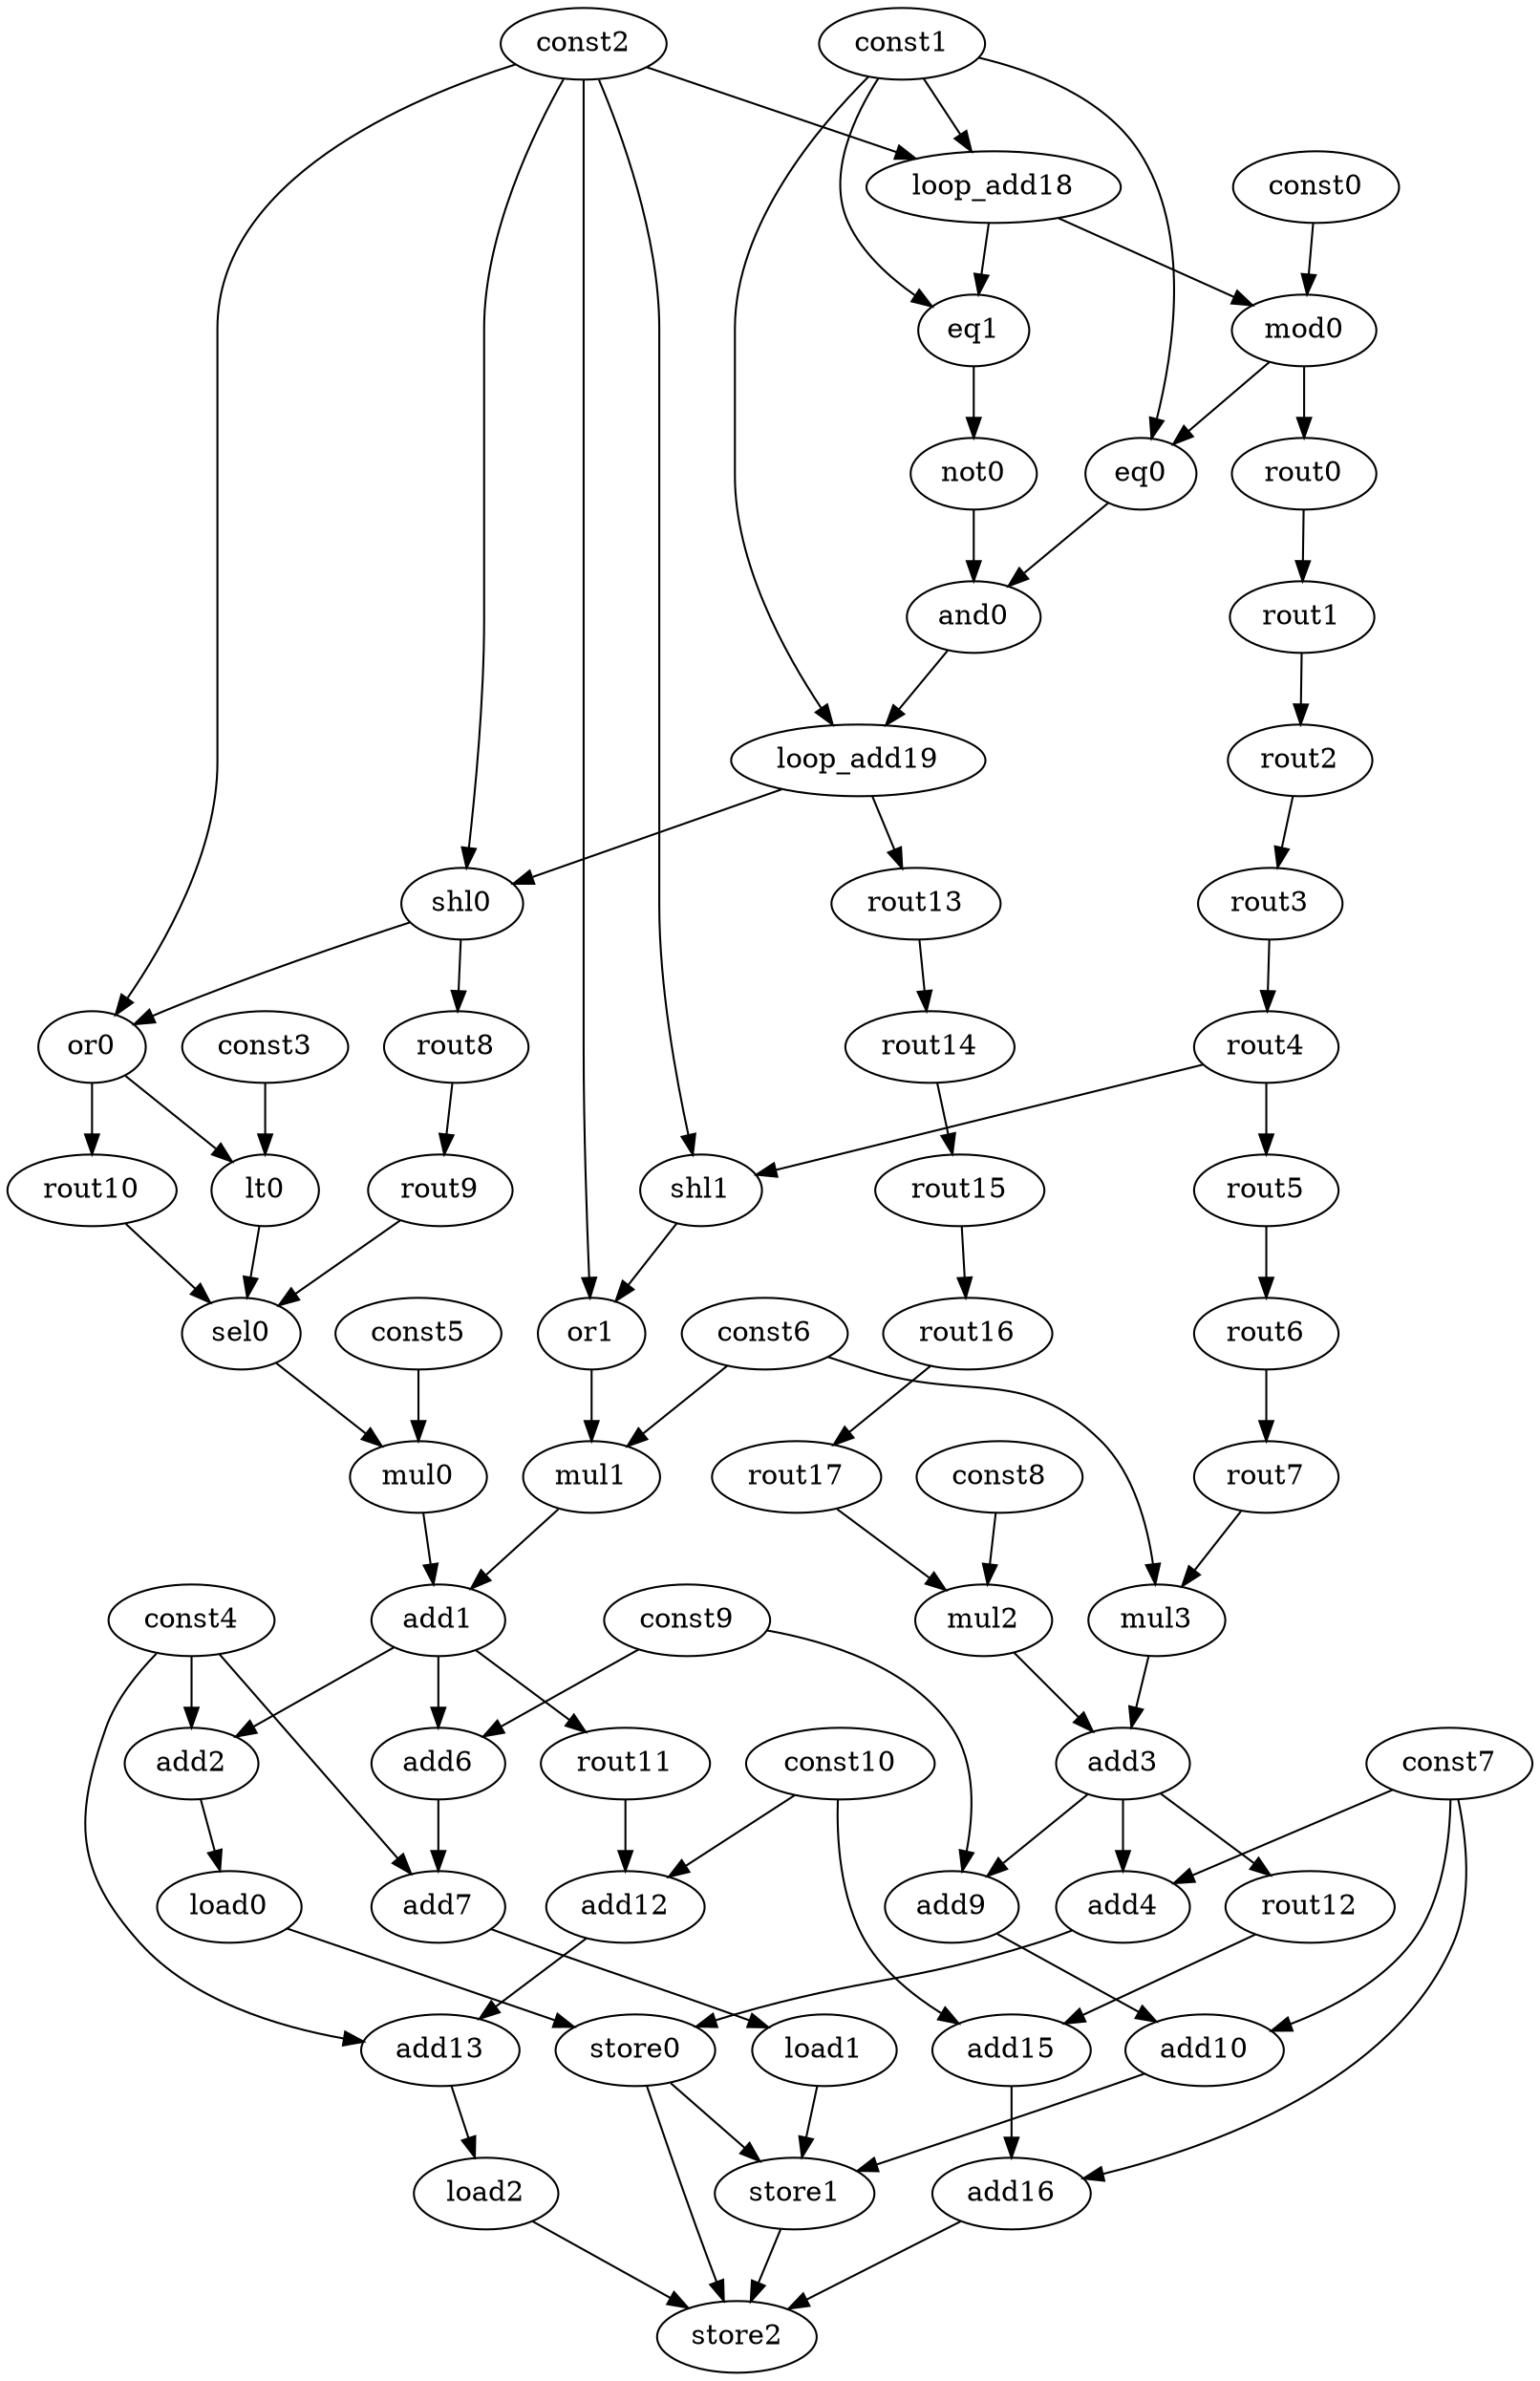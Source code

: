 digraph G {
	const0[opcode=const, val=2304]
	mod0[opcode=mod, llvm="%7", schedule=1]
	const1[opcode=const, val=0]
	eq0[opcode=eq, llvm="%8", schedule=2]
	eq1[opcode=eq, llvm="%9", schedule=1]
	not0[opcode=not, llvm="%9", schedule=2]
	and0[opcode=and, llvm="%10", schedule=3]
	const2[opcode=const, val=1]
	shl0[opcode=shl, llvm="%13", schedule=5]
	or0[opcode=or, llvm="%14", schedule=6]
	const3[opcode=const, val=2591]
	lt0[opcode=lt, llvm="%15", schedule=7]
	sel0[opcode=sel, llvm="%16", schedule=8]
	shl1[opcode=shl, llvm="%17", schedule=7]
	or1[opcode=or, llvm="%18", schedule=8]
	const4[opcode=const, llvm="%1"]
	const5[opcode=const, val=27648]
	mul0[opcode=mul, llvm="%19", schedule=9]
	const6[opcode=const, val=6]
	mul1[opcode=mul, llvm="%19", schedule=9]
	add1[opcode=add, llvm="%19", schedule=10]
	add2[opcode=add, llvm="%19", schedule=11]
	load0[opcode=load, llvm="%20", schedule=12]
	const7[opcode=const, llvm="%0"]
	const8[opcode=const, val=13824]
	mul2[opcode=mul, llvm="%21", schedule=10]
	mul3[opcode=mul, llvm="%21", schedule=10]
	add3[opcode=add, llvm="%21", schedule=11]
	add4[opcode=add, llvm="%21", schedule=12]
	store0[opcode=store, llvm="store", schedule=13]
	const9[opcode=const, val=2]
	add6[opcode=add, llvm="%22", schedule=11]
	add7[opcode=add, llvm="%22", schedule=12]
	load1[opcode=load, llvm="%23", schedule=13]
	add9[opcode=add, llvm="%24", schedule=12]
	add10[opcode=add, llvm="%24", schedule=13]
	store1[opcode=store, llvm="store", schedule=14]
	const10[opcode=const, val=4]
	add12[opcode=add, llvm="%25", schedule=12]
	add13[opcode=add, llvm="%25", schedule=13]
	load2[opcode=load, llvm="%26", schedule=14]
	add15[opcode=add, llvm="%27", schedule=13]
	add16[opcode=add, llvm="%27", schedule=14]
	store2[opcode=store, llvm="store", schedule=15]
	loop_add18[opcode=add, llvm="%5", schedule=0]
	loop_add19[opcode=add, llvm="%6", schedule=4]
	rout0[opcode=rout, schedule=2]
	rout1[opcode=rout, schedule=3]
	rout2[opcode=rout, schedule=4]
	rout3[opcode=rout, schedule=5]
	rout4[opcode=rout, schedule=6]
	rout5[opcode=rout, schedule=7]
	rout6[opcode=rout, schedule=8]
	rout7[opcode=rout, schedule=9]
	rout8[opcode=rout, schedule=6]
	rout9[opcode=rout, schedule=7]
	rout10[opcode=rout, schedule=7]
	rout11[opcode=rout, schedule=11]
	rout12[opcode=rout, schedule=12]
	rout13[opcode=rout, schedule=5]
	rout14[opcode=rout, schedule=6]
	rout15[opcode=rout, schedule=7]
	rout16[opcode=rout, schedule=8]
	rout17[opcode=rout, schedule=9]
	loop_add18->mod0[operand=0]
	const0->mod0[operand=1]
	mod0->eq0[operand=0]
	const1->eq0[operand=1]
	loop_add18->eq1[operand=0]
	const1->eq1[operand=1]
	eq1->not0[operand=0]
	not0->and0[operand=0]
	eq0->and0[operand=1]
	loop_add19->shl0[operand=0]
	const2->shl0[operand=1]
	shl0->or0[operand=0]
	const2->or0[operand=1]
	const3->lt0[operand=0]
	or0->lt0[operand=1]
	lt0->sel0[operand=0]
	rout9->sel0[operand=1]
	rout10->sel0[operand=2]
	rout4->shl1[operand=0]
	const2->shl1[operand=1]
	shl1->or1[operand=0]
	const2->or1[operand=1]
	sel0->mul0[operand=0]
	const5->mul0[operand=1]
	or1->mul1[operand=0]
	const6->mul1[operand=1]
	mul0->add1[operand=0]
	mul1->add1[operand=1]
	const4->add2[operand=0]
	add1->add2[operand=1]
	add2->load0[operand=0]
	rout17->mul2[operand=0]
	const8->mul2[operand=1]
	rout7->mul3[operand=0]
	const6->mul3[operand=1]
	mul2->add3[operand=0]
	mul3->add3[operand=1]
	const7->add4[operand=0]
	add3->add4[operand=1]
	load0->store0[operand=0]
	add4->store0[operand=1]
	add1->add6[operand=0]
	const9->add6[operand=1]
	const4->add7[operand=0]
	add6->add7[operand=1]
	add7->load1[operand=0]
	add3->add9[operand=0]
	const9->add9[operand=1]
	const7->add10[operand=0]
	add9->add10[operand=1]
	load1->store1[operand=0]
	add10->store1[operand=1]
	store0->store1[operand=-1, type=order]
	rout11->add12[operand=0]
	const10->add12[operand=1]
	const4->add13[operand=0]
	add12->add13[operand=1]
	add13->load2[operand=0]
	rout12->add15[operand=0]
	const10->add15[operand=1]
	const7->add16[operand=0]
	add15->add16[operand=1]
	load2->store2[operand=0]
	add16->store2[operand=1]
	store0->store2[operand=-1, type=order]
	store1->store2[operand=-1, type=order]
	const1->loop_add18[operand=0, type=const_base]
	const2->loop_add18[operand=1]
	const1->loop_add19[operand=0, type=const_base]
	and0->loop_add19[operand=1]
	mod0->rout0[operand=0]
	rout0->rout1[operand=0]
	rout1->rout2[operand=0]
	rout2->rout3[operand=0]
	rout3->rout4[operand=0]
	rout4->rout5[operand=0]
	rout5->rout6[operand=0]
	rout6->rout7[operand=0]
	shl0->rout8[operand=0]
	rout8->rout9[operand=0]
	or0->rout10[operand=0]
	add1->rout11[operand=0]
	add3->rout12[operand=0]
	loop_add19->rout13[operand=0]
	rout13->rout14[operand=0]
	rout14->rout15[operand=0]
	rout15->rout16[operand=0]
	rout16->rout17[operand=0]
}
